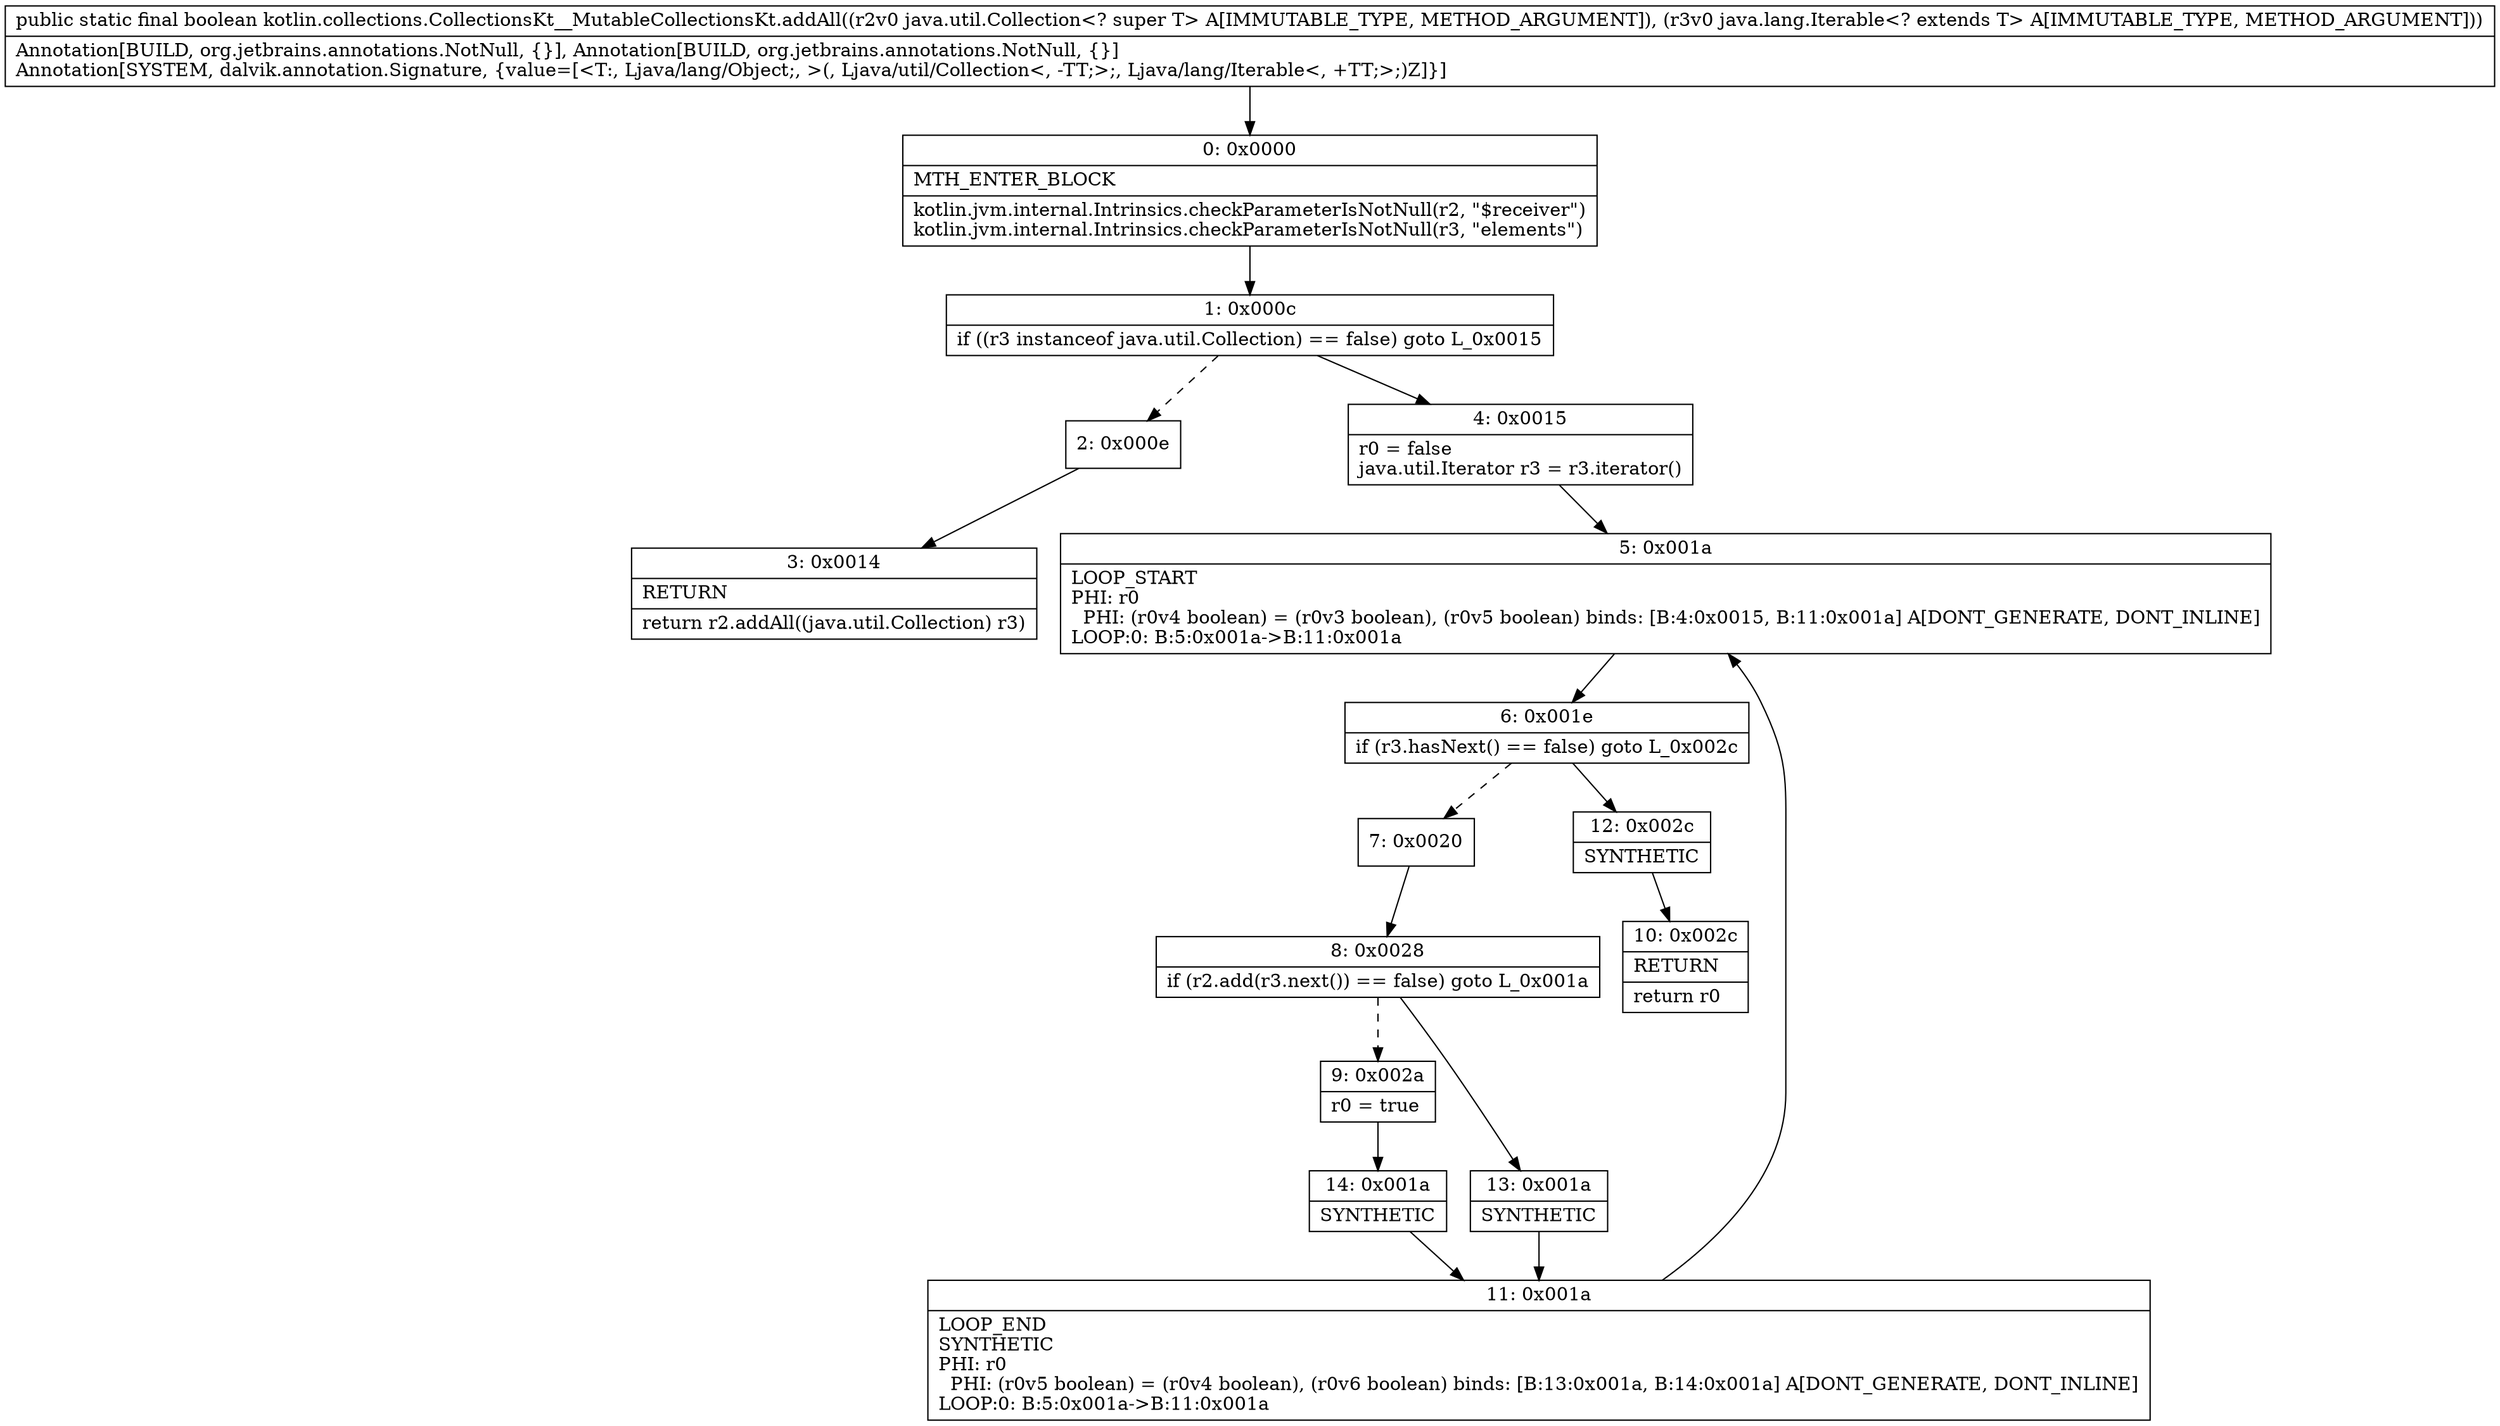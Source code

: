 digraph "CFG forkotlin.collections.CollectionsKt__MutableCollectionsKt.addAll(Ljava\/util\/Collection;Ljava\/lang\/Iterable;)Z" {
Node_0 [shape=record,label="{0\:\ 0x0000|MTH_ENTER_BLOCK\l|kotlin.jvm.internal.Intrinsics.checkParameterIsNotNull(r2, \"$receiver\")\lkotlin.jvm.internal.Intrinsics.checkParameterIsNotNull(r3, \"elements\")\l}"];
Node_1 [shape=record,label="{1\:\ 0x000c|if ((r3 instanceof java.util.Collection) == false) goto L_0x0015\l}"];
Node_2 [shape=record,label="{2\:\ 0x000e}"];
Node_3 [shape=record,label="{3\:\ 0x0014|RETURN\l|return r2.addAll((java.util.Collection) r3)\l}"];
Node_4 [shape=record,label="{4\:\ 0x0015|r0 = false\ljava.util.Iterator r3 = r3.iterator()\l}"];
Node_5 [shape=record,label="{5\:\ 0x001a|LOOP_START\lPHI: r0 \l  PHI: (r0v4 boolean) = (r0v3 boolean), (r0v5 boolean) binds: [B:4:0x0015, B:11:0x001a] A[DONT_GENERATE, DONT_INLINE]\lLOOP:0: B:5:0x001a\-\>B:11:0x001a\l}"];
Node_6 [shape=record,label="{6\:\ 0x001e|if (r3.hasNext() == false) goto L_0x002c\l}"];
Node_7 [shape=record,label="{7\:\ 0x0020}"];
Node_8 [shape=record,label="{8\:\ 0x0028|if (r2.add(r3.next()) == false) goto L_0x001a\l}"];
Node_9 [shape=record,label="{9\:\ 0x002a|r0 = true\l}"];
Node_10 [shape=record,label="{10\:\ 0x002c|RETURN\l|return r0\l}"];
Node_11 [shape=record,label="{11\:\ 0x001a|LOOP_END\lSYNTHETIC\lPHI: r0 \l  PHI: (r0v5 boolean) = (r0v4 boolean), (r0v6 boolean) binds: [B:13:0x001a, B:14:0x001a] A[DONT_GENERATE, DONT_INLINE]\lLOOP:0: B:5:0x001a\-\>B:11:0x001a\l}"];
Node_12 [shape=record,label="{12\:\ 0x002c|SYNTHETIC\l}"];
Node_13 [shape=record,label="{13\:\ 0x001a|SYNTHETIC\l}"];
Node_14 [shape=record,label="{14\:\ 0x001a|SYNTHETIC\l}"];
MethodNode[shape=record,label="{public static final boolean kotlin.collections.CollectionsKt__MutableCollectionsKt.addAll((r2v0 java.util.Collection\<? super T\> A[IMMUTABLE_TYPE, METHOD_ARGUMENT]), (r3v0 java.lang.Iterable\<? extends T\> A[IMMUTABLE_TYPE, METHOD_ARGUMENT]))  | Annotation[BUILD, org.jetbrains.annotations.NotNull, \{\}], Annotation[BUILD, org.jetbrains.annotations.NotNull, \{\}]\lAnnotation[SYSTEM, dalvik.annotation.Signature, \{value=[\<T:, Ljava\/lang\/Object;, \>(, Ljava\/util\/Collection\<, \-TT;\>;, Ljava\/lang\/Iterable\<, +TT;\>;)Z]\}]\l}"];
MethodNode -> Node_0;
Node_0 -> Node_1;
Node_1 -> Node_2[style=dashed];
Node_1 -> Node_4;
Node_2 -> Node_3;
Node_4 -> Node_5;
Node_5 -> Node_6;
Node_6 -> Node_7[style=dashed];
Node_6 -> Node_12;
Node_7 -> Node_8;
Node_8 -> Node_9[style=dashed];
Node_8 -> Node_13;
Node_9 -> Node_14;
Node_11 -> Node_5;
Node_12 -> Node_10;
Node_13 -> Node_11;
Node_14 -> Node_11;
}

